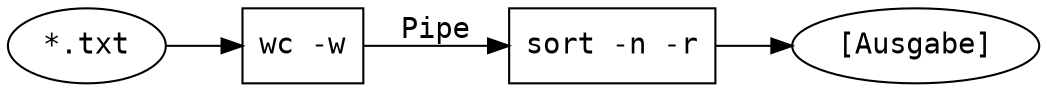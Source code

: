 digraph T {
    rankdir="LR";
    graph [fontname="courier"];
    node[fontname="courier"];
    edge[fontname="courier"];
    "wc -w" [shape=box];
    "sort -n -r" [shape=box];
    "*.txt" -> "wc -w";
    "wc -w" -> "sort -n -r" [label="Pipe"];
    "sort -n -r" -> "[Ausgabe]";
}

